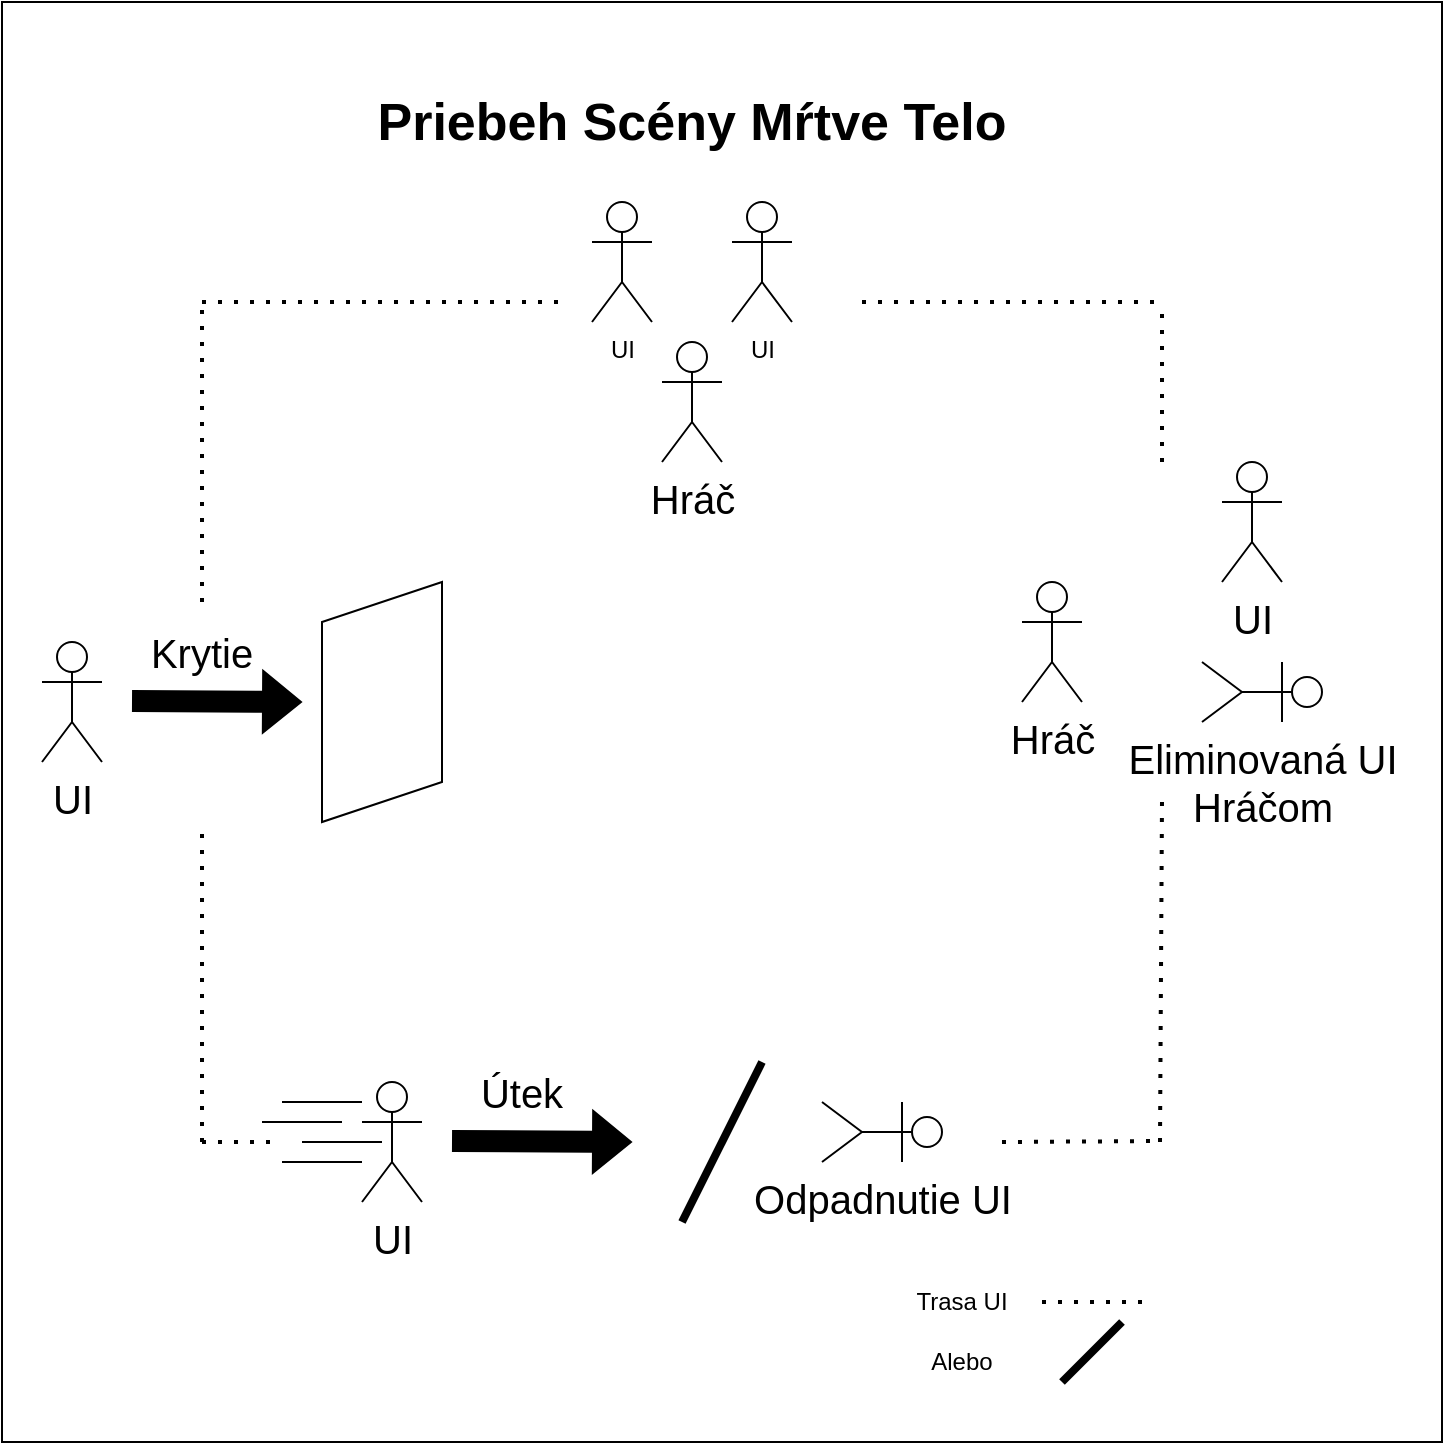 <mxfile version="18.0.3" type="github"><diagram id="Pp4UJ4THsJMwEIlvclbV" name="Page-1"><mxGraphModel dx="1550" dy="867" grid="1" gridSize="10" guides="1" tooltips="1" connect="1" arrows="1" fold="1" page="1" pageScale="1" pageWidth="1169" pageHeight="827" math="0" shadow="0"><root><mxCell id="0"/><mxCell id="1" parent="0"/><mxCell id="WroV9NoM9GXKldnxKHg1-30" value="" style="whiteSpace=wrap;html=1;aspect=fixed;fontSize=40;" vertex="1" parent="1"><mxGeometry x="220" width="720" height="720" as="geometry"/></mxCell><mxCell id="Yg4ArwwOmewy4k2MLa1S-1" value="UI" style="shape=umlActor;verticalLabelPosition=bottom;verticalAlign=top;html=1;outlineConnect=0;" parent="1" vertex="1"><mxGeometry x="515" y="100" width="30" height="60" as="geometry"/></mxCell><mxCell id="Yg4ArwwOmewy4k2MLa1S-2" value="" style="endArrow=none;dashed=1;html=1;dashPattern=1 3;strokeWidth=2;rounded=0;" parent="1" edge="1"><mxGeometry width="50" height="50" relative="1" as="geometry"><mxPoint x="650" y="150" as="sourcePoint"/><mxPoint x="800" y="150" as="targetPoint"/></mxGeometry></mxCell><mxCell id="Yg4ArwwOmewy4k2MLa1S-4" value="" style="endArrow=none;dashed=1;html=1;dashPattern=1 3;strokeWidth=2;rounded=0;" parent="1" edge="1"><mxGeometry width="50" height="50" relative="1" as="geometry"><mxPoint x="320" y="570" as="sourcePoint"/><mxPoint x="320" y="410" as="targetPoint"/></mxGeometry></mxCell><mxCell id="Yg4ArwwOmewy4k2MLa1S-5" value="" style="endArrow=none;dashed=1;html=1;dashPattern=1 3;strokeWidth=2;rounded=0;" parent="1" edge="1"><mxGeometry width="50" height="50" relative="1" as="geometry"><mxPoint x="320" y="150" as="sourcePoint"/><mxPoint x="500" y="150" as="targetPoint"/></mxGeometry></mxCell><mxCell id="Yg4ArwwOmewy4k2MLa1S-6" value="" style="endArrow=none;dashed=1;html=1;dashPattern=1 3;strokeWidth=2;rounded=0;" parent="1" edge="1"><mxGeometry width="50" height="50" relative="1" as="geometry"><mxPoint x="320" y="570" as="sourcePoint"/><mxPoint x="360" y="570" as="targetPoint"/></mxGeometry></mxCell><mxCell id="Yg4ArwwOmewy4k2MLa1S-7" value="Trasa UI" style="text;html=1;strokeColor=none;fillColor=none;align=center;verticalAlign=middle;whiteSpace=wrap;rounded=0;" parent="1" vertex="1"><mxGeometry x="670" y="630" width="60" height="40" as="geometry"/></mxCell><mxCell id="Yg4ArwwOmewy4k2MLa1S-9" value="&lt;font style=&quot;font-size: 20px;&quot;&gt;UI&lt;/font&gt;" style="shape=umlActor;verticalLabelPosition=bottom;verticalAlign=top;html=1;outlineConnect=0;" parent="1" vertex="1"><mxGeometry x="830" y="230" width="30" height="60" as="geometry"/></mxCell><mxCell id="Yg4ArwwOmewy4k2MLa1S-10" value="&lt;font style=&quot;font-size: 20px;&quot;&gt;Hráč&lt;/font&gt;" style="shape=umlActor;verticalLabelPosition=bottom;verticalAlign=top;html=1;outlineConnect=0;" parent="1" vertex="1"><mxGeometry x="730" y="290" width="30" height="60" as="geometry"/></mxCell><mxCell id="Yg4ArwwOmewy4k2MLa1S-14" value="" style="endArrow=none;dashed=1;html=1;dashPattern=1 3;strokeWidth=2;rounded=0;fontSize=20;fillColor=#000000;" parent="1" edge="1"><mxGeometry width="50" height="50" relative="1" as="geometry"><mxPoint x="740" y="650" as="sourcePoint"/><mxPoint x="790" y="650" as="targetPoint"/></mxGeometry></mxCell><mxCell id="Yg4ArwwOmewy4k2MLa1S-24" value="" style="endArrow=none;dashed=1;html=1;dashPattern=1 3;strokeWidth=2;rounded=0;" parent="1" edge="1"><mxGeometry width="50" height="50" relative="1" as="geometry"><mxPoint x="720" y="570" as="sourcePoint"/><mxPoint x="800" y="569.5" as="targetPoint"/></mxGeometry></mxCell><mxCell id="Yg4ArwwOmewy4k2MLa1S-32" value="UI" style="shape=umlActor;verticalLabelPosition=bottom;verticalAlign=top;html=1;outlineConnect=0;fontSize=20;" parent="1" vertex="1"><mxGeometry x="240" y="320" width="30" height="60" as="geometry"/></mxCell><mxCell id="Yg4ArwwOmewy4k2MLa1S-33" value="" style="shape=flexArrow;endArrow=classic;html=1;rounded=0;fontSize=20;fillColor=#000000;" parent="1" edge="1"><mxGeometry width="50" height="50" relative="1" as="geometry"><mxPoint x="285" y="349.5" as="sourcePoint"/><mxPoint x="370" y="350" as="targetPoint"/></mxGeometry></mxCell><mxCell id="Yg4ArwwOmewy4k2MLa1S-38" value="Krytie" style="text;html=1;strokeColor=none;fillColor=none;align=center;verticalAlign=middle;whiteSpace=wrap;rounded=0;fontSize=20;" parent="1" vertex="1"><mxGeometry x="290" y="310" width="60" height="30" as="geometry"/></mxCell><mxCell id="Yg4ArwwOmewy4k2MLa1S-41" value="" style="endArrow=none;dashed=1;html=1;dashPattern=1 3;strokeWidth=2;rounded=0;" parent="1" edge="1"><mxGeometry width="50" height="50" relative="1" as="geometry"><mxPoint x="799" y="570" as="sourcePoint"/><mxPoint x="800" y="400" as="targetPoint"/></mxGeometry></mxCell><mxCell id="Yg4ArwwOmewy4k2MLa1S-42" value="" style="endArrow=none;dashed=1;html=1;dashPattern=1 3;strokeWidth=2;rounded=0;" parent="1" edge="1"><mxGeometry width="50" height="50" relative="1" as="geometry"><mxPoint x="800" y="230" as="sourcePoint"/><mxPoint x="800" y="150" as="targetPoint"/></mxGeometry></mxCell><mxCell id="Yg4ArwwOmewy4k2MLa1S-43" value="" style="endArrow=none;dashed=1;html=1;dashPattern=1 3;strokeWidth=2;rounded=0;" parent="1" edge="1"><mxGeometry width="50" height="50" relative="1" as="geometry"><mxPoint x="320" y="300" as="sourcePoint"/><mxPoint x="320" y="150" as="targetPoint"/></mxGeometry></mxCell><mxCell id="Yg4ArwwOmewy4k2MLa1S-45" value="" style="shape=parallelogram;perimeter=parallelogramPerimeter;whiteSpace=wrap;html=1;fixedSize=1;fontSize=20;direction=north;flipV=1;" parent="1" vertex="1"><mxGeometry x="380" y="290" width="60" height="120" as="geometry"/></mxCell><mxCell id="Yg4ArwwOmewy4k2MLa1S-48" value="&lt;font size=&quot;1&quot; style=&quot;&quot;&gt;&lt;b style=&quot;font-size: 26px;&quot;&gt;Priebeh Scény Mŕtve Telo&lt;/b&gt;&lt;/font&gt;" style="text;html=1;strokeColor=none;fillColor=none;align=center;verticalAlign=middle;whiteSpace=wrap;rounded=0;fontSize=20;" parent="1" vertex="1"><mxGeometry x="360" y="20" width="410" height="80" as="geometry"/></mxCell><mxCell id="WroV9NoM9GXKldnxKHg1-1" value="UI" style="shape=umlActor;verticalLabelPosition=bottom;verticalAlign=top;html=1;outlineConnect=0;" vertex="1" parent="1"><mxGeometry x="585" y="100" width="30" height="60" as="geometry"/></mxCell><mxCell id="WroV9NoM9GXKldnxKHg1-6" value="&lt;span style=&quot;font-size: 20px;&quot;&gt;Eliminovaná UI&lt;br&gt;Hráčom&lt;br&gt;&lt;/span&gt;" style="shape=umlActor;verticalLabelPosition=bottom;verticalAlign=top;html=1;outlineConnect=0;direction=south;" vertex="1" parent="1"><mxGeometry x="820" y="330" width="60" height="30" as="geometry"/></mxCell><mxCell id="WroV9NoM9GXKldnxKHg1-12" value="UI" style="shape=umlActor;verticalLabelPosition=bottom;verticalAlign=top;html=1;outlineConnect=0;fontSize=20;" vertex="1" parent="1"><mxGeometry x="400" y="540" width="30" height="60" as="geometry"/></mxCell><mxCell id="WroV9NoM9GXKldnxKHg1-13" value="" style="shape=flexArrow;endArrow=classic;html=1;rounded=0;fontSize=20;fillColor=#000000;" edge="1" parent="1"><mxGeometry width="50" height="50" relative="1" as="geometry"><mxPoint x="445" y="569.5" as="sourcePoint"/><mxPoint x="535" y="570" as="targetPoint"/></mxGeometry></mxCell><mxCell id="WroV9NoM9GXKldnxKHg1-14" value="" style="endArrow=none;html=1;rounded=0;fontSize=20;fillColor=#000000;" edge="1" parent="1"><mxGeometry width="50" height="50" relative="1" as="geometry"><mxPoint x="360" y="580" as="sourcePoint"/><mxPoint x="400" y="580" as="targetPoint"/></mxGeometry></mxCell><mxCell id="WroV9NoM9GXKldnxKHg1-15" value="" style="endArrow=none;html=1;rounded=0;fontSize=20;fillColor=#000000;" edge="1" parent="1"><mxGeometry width="50" height="50" relative="1" as="geometry"><mxPoint x="370" y="570" as="sourcePoint"/><mxPoint x="410" y="570" as="targetPoint"/></mxGeometry></mxCell><mxCell id="WroV9NoM9GXKldnxKHg1-16" value="" style="endArrow=none;html=1;rounded=0;fontSize=20;fillColor=#000000;" edge="1" parent="1"><mxGeometry width="50" height="50" relative="1" as="geometry"><mxPoint x="350" y="560" as="sourcePoint"/><mxPoint x="390" y="560" as="targetPoint"/></mxGeometry></mxCell><mxCell id="WroV9NoM9GXKldnxKHg1-17" value="" style="endArrow=none;html=1;rounded=0;fontSize=20;fillColor=#000000;" edge="1" parent="1"><mxGeometry width="50" height="50" relative="1" as="geometry"><mxPoint x="360" y="550" as="sourcePoint"/><mxPoint x="400" y="550" as="targetPoint"/></mxGeometry></mxCell><mxCell id="WroV9NoM9GXKldnxKHg1-18" value="Útek" style="text;html=1;strokeColor=none;fillColor=none;align=center;verticalAlign=middle;whiteSpace=wrap;rounded=0;fontSize=20;" vertex="1" parent="1"><mxGeometry x="450" y="530" width="60" height="30" as="geometry"/></mxCell><mxCell id="WroV9NoM9GXKldnxKHg1-20" value="&lt;span style=&quot;font-size: 20px;&quot;&gt;Odpadnutie UI&lt;/span&gt;" style="shape=umlActor;verticalLabelPosition=bottom;verticalAlign=top;html=1;outlineConnect=0;direction=south;" vertex="1" parent="1"><mxGeometry x="630" y="550" width="60" height="30" as="geometry"/></mxCell><mxCell id="WroV9NoM9GXKldnxKHg1-22" value="" style="endArrow=none;html=1;rounded=0;fontSize=40;strokeWidth=4;" edge="1" parent="1"><mxGeometry width="50" height="50" relative="1" as="geometry"><mxPoint x="560" y="610" as="sourcePoint"/><mxPoint x="600" y="530" as="targetPoint"/></mxGeometry></mxCell><mxCell id="WroV9NoM9GXKldnxKHg1-26" value="&lt;font style=&quot;font-size: 20px;&quot;&gt;Hráč&lt;/font&gt;" style="shape=umlActor;verticalLabelPosition=bottom;verticalAlign=top;html=1;outlineConnect=0;" vertex="1" parent="1"><mxGeometry x="550" y="170" width="30" height="60" as="geometry"/></mxCell><mxCell id="WroV9NoM9GXKldnxKHg1-28" value="" style="endArrow=none;html=1;rounded=0;fontSize=40;strokeWidth=4;" edge="1" parent="1"><mxGeometry width="50" height="50" relative="1" as="geometry"><mxPoint x="750" y="690" as="sourcePoint"/><mxPoint x="780" y="660" as="targetPoint"/></mxGeometry></mxCell><mxCell id="WroV9NoM9GXKldnxKHg1-29" value="Alebo" style="text;html=1;strokeColor=none;fillColor=none;align=center;verticalAlign=middle;whiteSpace=wrap;rounded=0;" vertex="1" parent="1"><mxGeometry x="670" y="660" width="60" height="40" as="geometry"/></mxCell></root></mxGraphModel></diagram></mxfile>